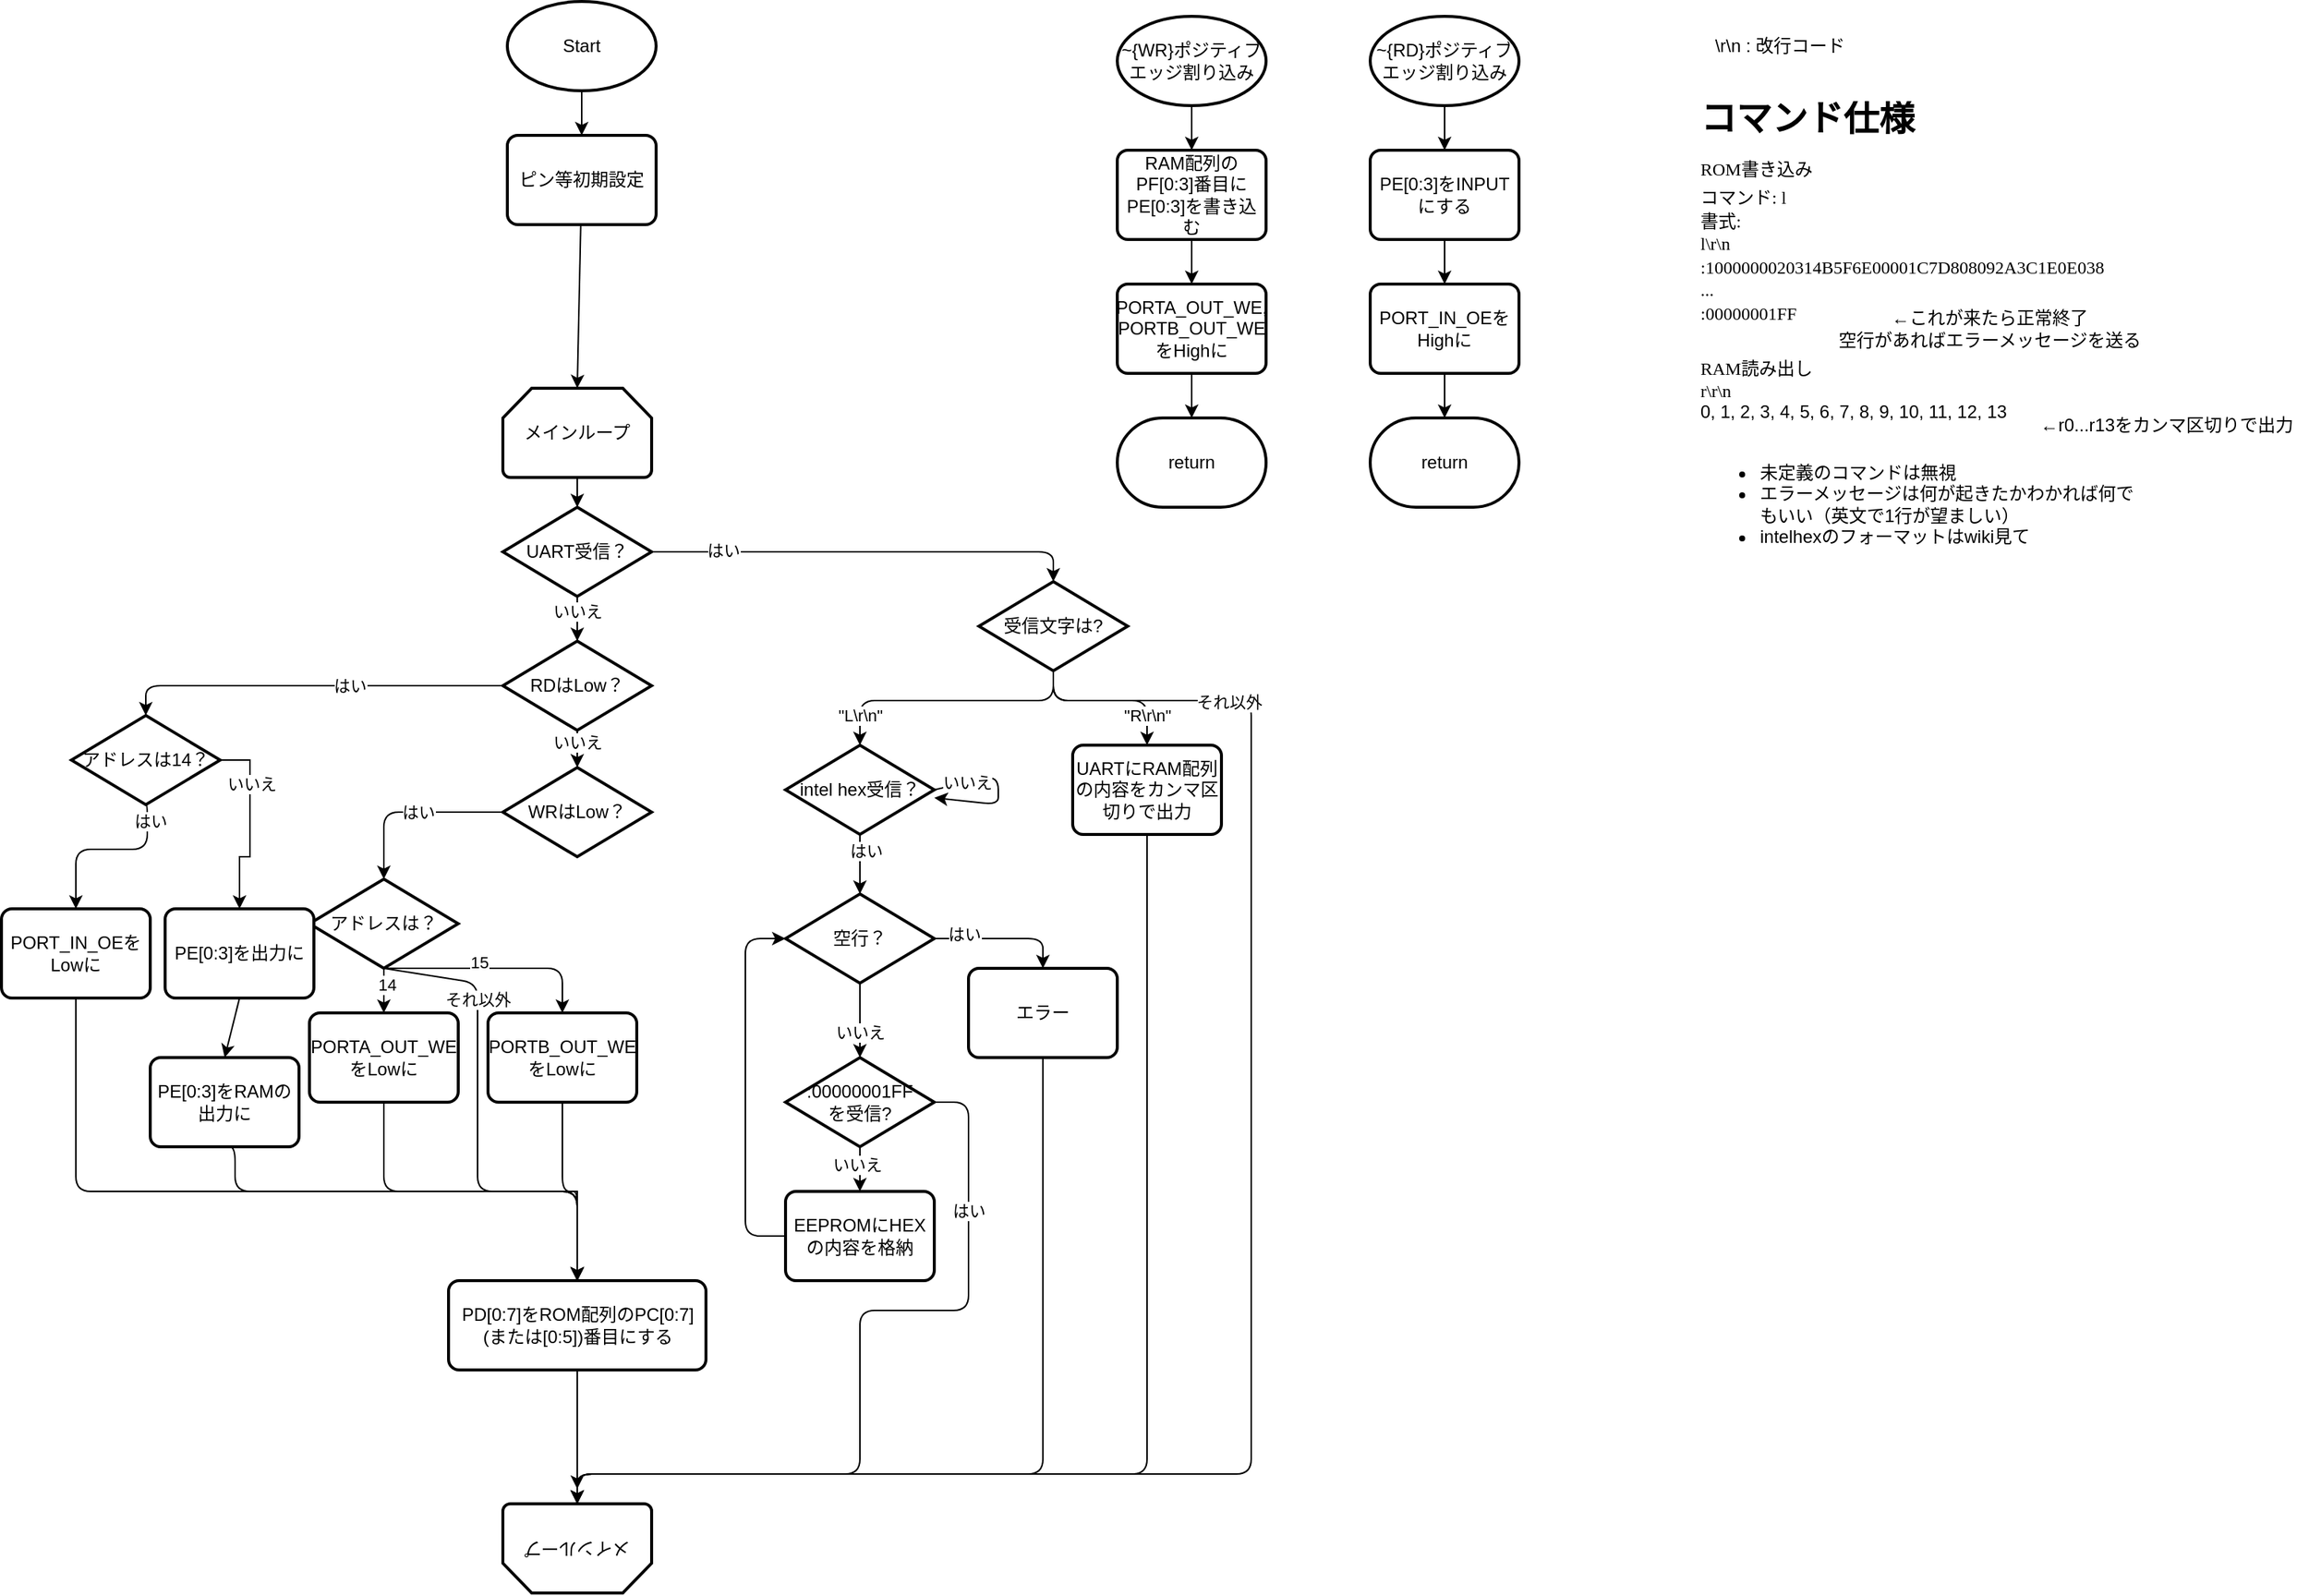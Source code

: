 <mxfile>
    <diagram name="ページ1" id="ZyRBFUfoapcY5uo07v97">
        <mxGraphModel dx="322" dy="466" grid="1" gridSize="10" guides="1" tooltips="1" connect="1" arrows="1" fold="1" page="1" pageScale="1" pageWidth="827" pageHeight="1169" math="0" shadow="0">
            <root>
                <mxCell id="0"/>
                <mxCell id="1" parent="0"/>
                <mxCell id="h3gUuhife9UV1E4KLszD-1" value="Start" style="strokeWidth=2;html=1;shape=mxgraph.flowchart.start_1;whiteSpace=wrap;" parent="1" vertex="1">
                    <mxGeometry x="360" y="40" width="100" height="60" as="geometry"/>
                </mxCell>
                <mxCell id="h3gUuhife9UV1E4KLszD-2" style="edgeStyle=none;html=1;exitX=0.5;exitY=1;exitDx=0;exitDy=0;exitPerimeter=0;entryX=0.5;entryY=0;entryDx=0;entryDy=0;entryPerimeter=0;" parent="1" source="h3gUuhife9UV1E4KLszD-1" edge="1">
                    <mxGeometry relative="1" as="geometry">
                        <mxPoint x="410" y="130" as="targetPoint"/>
                    </mxGeometry>
                </mxCell>
                <mxCell id="h3gUuhife9UV1E4KLszD-3" style="edgeStyle=none;html=1;exitX=0.5;exitY=1;exitDx=0;exitDy=0;exitPerimeter=0;entryX=0.5;entryY=0;entryDx=0;entryDy=0;" parent="1" source="h3gUuhife9UV1E4KLszD-4" target="h3gUuhife9UV1E4KLszD-8" edge="1">
                    <mxGeometry relative="1" as="geometry"/>
                </mxCell>
                <mxCell id="h3gUuhife9UV1E4KLszD-4" value="~{WR}ポジティブエッジ割り込み" style="strokeWidth=2;html=1;shape=mxgraph.flowchart.start_1;whiteSpace=wrap;" parent="1" vertex="1">
                    <mxGeometry x="770" y="50" width="100" height="60" as="geometry"/>
                </mxCell>
                <mxCell id="h3gUuhife9UV1E4KLszD-5" value="" style="edgeStyle=none;html=1;" parent="1" source="h3gUuhife9UV1E4KLszD-6" target="h3gUuhife9UV1E4KLszD-14" edge="1">
                    <mxGeometry relative="1" as="geometry"/>
                </mxCell>
                <mxCell id="h3gUuhife9UV1E4KLszD-6" value="~{RD}ポジティブエッジ割り込み" style="strokeWidth=2;html=1;shape=mxgraph.flowchart.start_1;whiteSpace=wrap;" parent="1" vertex="1">
                    <mxGeometry x="940" y="50" width="100" height="60" as="geometry"/>
                </mxCell>
                <mxCell id="h3gUuhife9UV1E4KLszD-7" style="edgeStyle=none;html=1;exitX=0.5;exitY=1;exitDx=0;exitDy=0;entryX=0.5;entryY=0;entryDx=0;entryDy=0;" parent="1" source="h3gUuhife9UV1E4KLszD-8" target="h3gUuhife9UV1E4KLszD-11" edge="1">
                    <mxGeometry relative="1" as="geometry"/>
                </mxCell>
                <mxCell id="h3gUuhife9UV1E4KLszD-8" value="RAM配列のPF[0:3]番目に&lt;div&gt;PE[0:3]を書き込む&lt;/div&gt;" style="rounded=1;whiteSpace=wrap;html=1;absoluteArcSize=1;arcSize=14;strokeWidth=2;" parent="1" vertex="1">
                    <mxGeometry x="770" y="140" width="100" height="60" as="geometry"/>
                </mxCell>
                <mxCell id="h3gUuhife9UV1E4KLszD-9" value="メインループ" style="strokeWidth=2;html=1;shape=mxgraph.flowchart.loop_limit;whiteSpace=wrap;" parent="1" vertex="1">
                    <mxGeometry x="357" y="300" width="100" height="60" as="geometry"/>
                </mxCell>
                <mxCell id="h3gUuhife9UV1E4KLszD-10" value="" style="edgeStyle=none;html=1;" parent="1" source="h3gUuhife9UV1E4KLszD-11" target="h3gUuhife9UV1E4KLszD-12" edge="1">
                    <mxGeometry relative="1" as="geometry"/>
                </mxCell>
                <mxCell id="h3gUuhife9UV1E4KLszD-11" value="PORTA_OUT_WE,&lt;div&gt;PORTB_OUT_WEをHighに&lt;/div&gt;" style="rounded=1;whiteSpace=wrap;html=1;absoluteArcSize=1;arcSize=14;strokeWidth=2;" parent="1" vertex="1">
                    <mxGeometry x="770" y="230" width="100" height="60" as="geometry"/>
                </mxCell>
                <mxCell id="h3gUuhife9UV1E4KLszD-12" value="return" style="strokeWidth=2;html=1;shape=mxgraph.flowchart.terminator;whiteSpace=wrap;" parent="1" vertex="1">
                    <mxGeometry x="770" y="320" width="100" height="60" as="geometry"/>
                </mxCell>
                <mxCell id="8" style="edgeStyle=none;html=1;entryX=0.5;entryY=0;entryDx=0;entryDy=0;" parent="1" source="h3gUuhife9UV1E4KLszD-14" target="h3gUuhife9UV1E4KLszD-16" edge="1">
                    <mxGeometry relative="1" as="geometry">
                        <mxPoint x="990" y="230" as="targetPoint"/>
                    </mxGeometry>
                </mxCell>
                <mxCell id="h3gUuhife9UV1E4KLszD-14" value="PE[0:3]をINPUT&lt;br&gt;にする" style="rounded=1;whiteSpace=wrap;html=1;absoluteArcSize=1;arcSize=14;strokeWidth=2;" parent="1" vertex="1">
                    <mxGeometry x="940" y="140" width="100" height="60" as="geometry"/>
                </mxCell>
                <mxCell id="h3gUuhife9UV1E4KLszD-15" value="" style="edgeStyle=none;html=1;" parent="1" source="h3gUuhife9UV1E4KLszD-16" target="h3gUuhife9UV1E4KLszD-17" edge="1">
                    <mxGeometry relative="1" as="geometry"/>
                </mxCell>
                <mxCell id="h3gUuhife9UV1E4KLszD-16" value="PORT_IN_OEを&lt;br&gt;Highに" style="rounded=1;whiteSpace=wrap;html=1;absoluteArcSize=1;arcSize=14;strokeWidth=2;" parent="1" vertex="1">
                    <mxGeometry x="940" y="230" width="100" height="60" as="geometry"/>
                </mxCell>
                <mxCell id="h3gUuhife9UV1E4KLszD-17" value="return" style="strokeWidth=2;html=1;shape=mxgraph.flowchart.terminator;whiteSpace=wrap;" parent="1" vertex="1">
                    <mxGeometry x="940" y="320" width="100" height="60" as="geometry"/>
                </mxCell>
                <mxCell id="h3gUuhife9UV1E4KLszD-20" value="ピン等初期設定" style="rounded=1;whiteSpace=wrap;html=1;absoluteArcSize=1;arcSize=14;strokeWidth=2;" parent="1" vertex="1">
                    <mxGeometry x="360" y="130" width="100" height="60" as="geometry"/>
                </mxCell>
                <mxCell id="h3gUuhife9UV1E4KLszD-21" value="メインループ" style="strokeWidth=2;html=1;shape=mxgraph.flowchart.loop_limit;whiteSpace=wrap;rotation=-180;" parent="1" vertex="1">
                    <mxGeometry x="357" y="1050" width="100" height="60" as="geometry"/>
                </mxCell>
                <mxCell id="h3gUuhife9UV1E4KLszD-22" value="" style="edgeStyle=none;html=1;" parent="1" source="h3gUuhife9UV1E4KLszD-24" target="h3gUuhife9UV1E4KLszD-47" edge="1">
                    <mxGeometry relative="1" as="geometry"/>
                </mxCell>
                <mxCell id="h3gUuhife9UV1E4KLszD-23" value="いいえ" style="edgeLabel;html=1;align=center;verticalAlign=middle;resizable=0;points=[];" parent="h3gUuhife9UV1E4KLszD-22" vertex="1" connectable="0">
                    <mxGeometry x="-0.283" relative="1" as="geometry">
                        <mxPoint y="-1" as="offset"/>
                    </mxGeometry>
                </mxCell>
                <mxCell id="h3gUuhife9UV1E4KLszD-24" value="UART受信？" style="strokeWidth=2;html=1;shape=mxgraph.flowchart.decision;whiteSpace=wrap;" parent="1" vertex="1">
                    <mxGeometry x="357" y="380" width="100" height="60" as="geometry"/>
                </mxCell>
                <mxCell id="h3gUuhife9UV1E4KLszD-25" style="edgeStyle=none;html=1;exitX=0.5;exitY=1;exitDx=0;exitDy=0;exitPerimeter=0;entryX=0.5;entryY=0;entryDx=0;entryDy=0;entryPerimeter=0;" parent="1" source="h3gUuhife9UV1E4KLszD-9" target="h3gUuhife9UV1E4KLszD-24" edge="1">
                    <mxGeometry relative="1" as="geometry"/>
                </mxCell>
                <mxCell id="h3gUuhife9UV1E4KLszD-26" style="edgeStyle=orthogonalEdgeStyle;html=1;exitX=0.5;exitY=1;exitDx=0;exitDy=0;exitPerimeter=0;entryX=0.5;entryY=0;entryDx=0;entryDy=0;" parent="1" source="h3gUuhife9UV1E4KLszD-28" target="h3gUuhife9UV1E4KLszD-39" edge="1">
                    <mxGeometry relative="1" as="geometry">
                        <Array as="points">
                            <mxPoint x="727" y="510"/>
                            <mxPoint x="790" y="510"/>
                        </Array>
                    </mxGeometry>
                </mxCell>
                <mxCell id="h3gUuhife9UV1E4KLszD-27" value="&quot;R\r\n&quot;" style="edgeLabel;html=1;align=center;verticalAlign=middle;resizable=0;points=[];" parent="h3gUuhife9UV1E4KLszD-26" vertex="1" connectable="0">
                    <mxGeometry x="0.504" y="1" relative="1" as="geometry">
                        <mxPoint x="-1" y="8" as="offset"/>
                    </mxGeometry>
                </mxCell>
                <mxCell id="h3gUuhife9UV1E4KLszD-28" value="受信文字は?" style="strokeWidth=2;html=1;shape=mxgraph.flowchart.decision;whiteSpace=wrap;" parent="1" vertex="1">
                    <mxGeometry x="677" y="430" width="100" height="60" as="geometry"/>
                </mxCell>
                <mxCell id="h3gUuhife9UV1E4KLszD-29" style="edgeStyle=orthogonalEdgeStyle;html=1;exitX=1;exitY=0.5;exitDx=0;exitDy=0;exitPerimeter=0;entryX=0.5;entryY=0;entryDx=0;entryDy=0;entryPerimeter=0;" parent="1" source="h3gUuhife9UV1E4KLszD-24" target="h3gUuhife9UV1E4KLszD-28" edge="1">
                    <mxGeometry relative="1" as="geometry"/>
                </mxCell>
                <mxCell id="h3gUuhife9UV1E4KLszD-30" value="はい" style="edgeLabel;html=1;align=center;verticalAlign=middle;resizable=0;points=[];" parent="h3gUuhife9UV1E4KLszD-29" vertex="1" connectable="0">
                    <mxGeometry x="-0.672" y="1" relative="1" as="geometry">
                        <mxPoint as="offset"/>
                    </mxGeometry>
                </mxCell>
                <mxCell id="h3gUuhife9UV1E4KLszD-33" value="intel hex受信？" style="strokeWidth=2;html=1;shape=mxgraph.flowchart.decision;whiteSpace=wrap;" parent="1" vertex="1">
                    <mxGeometry x="547" y="540" width="100" height="60" as="geometry"/>
                </mxCell>
                <mxCell id="h3gUuhife9UV1E4KLszD-34" style="edgeStyle=orthogonalEdgeStyle;html=1;exitX=0.5;exitY=1;exitDx=0;exitDy=0;exitPerimeter=0;entryX=0.5;entryY=0;entryDx=0;entryDy=0;entryPerimeter=0;" parent="1" source="h3gUuhife9UV1E4KLszD-28" target="h3gUuhife9UV1E4KLszD-33" edge="1">
                    <mxGeometry relative="1" as="geometry">
                        <Array as="points">
                            <mxPoint x="727" y="510"/>
                            <mxPoint x="597" y="510"/>
                        </Array>
                    </mxGeometry>
                </mxCell>
                <mxCell id="h3gUuhife9UV1E4KLszD-35" value="&quot;L\r\n&quot;" style="edgeLabel;html=1;align=center;verticalAlign=middle;resizable=0;points=[];" parent="h3gUuhife9UV1E4KLszD-34" vertex="1" connectable="0">
                    <mxGeometry x="0.022" y="-1" relative="1" as="geometry">
                        <mxPoint x="-58" y="11" as="offset"/>
                    </mxGeometry>
                </mxCell>
                <mxCell id="h3gUuhife9UV1E4KLszD-38" value="EEPROMにHEXの内容を格納" style="rounded=1;whiteSpace=wrap;html=1;absoluteArcSize=1;arcSize=14;strokeWidth=2;" parent="1" vertex="1">
                    <mxGeometry x="547" y="840" width="100" height="60" as="geometry"/>
                </mxCell>
                <mxCell id="h3gUuhife9UV1E4KLszD-39" value="UARTにRAM配列の内容をカンマ区切りで出力" style="rounded=1;whiteSpace=wrap;html=1;absoluteArcSize=1;arcSize=14;strokeWidth=2;" parent="1" vertex="1">
                    <mxGeometry x="740" y="540" width="100" height="60" as="geometry"/>
                </mxCell>
                <mxCell id="h3gUuhife9UV1E4KLszD-40" style="edgeStyle=orthogonalEdgeStyle;html=1;exitX=0.5;exitY=1;exitDx=0;exitDy=0;entryX=0.5;entryY=1;entryDx=0;entryDy=0;entryPerimeter=0;" parent="1" source="h3gUuhife9UV1E4KLszD-39" target="h3gUuhife9UV1E4KLszD-21" edge="1">
                    <mxGeometry relative="1" as="geometry">
                        <Array as="points">
                            <mxPoint x="790" y="1030"/>
                            <mxPoint x="407" y="1030"/>
                        </Array>
                    </mxGeometry>
                </mxCell>
                <mxCell id="h3gUuhife9UV1E4KLszD-42" style="edgeStyle=orthogonalEdgeStyle;html=1;exitX=0.5;exitY=1;exitDx=0;exitDy=0;entryX=0.5;entryY=1;entryDx=0;entryDy=0;entryPerimeter=0;" parent="1" target="h3gUuhife9UV1E4KLszD-21" edge="1">
                    <mxGeometry relative="1" as="geometry">
                        <Array as="points">
                            <mxPoint x="597" y="1030"/>
                            <mxPoint x="407" y="1030"/>
                        </Array>
                        <mxPoint x="597" y="1010.0" as="sourcePoint"/>
                    </mxGeometry>
                </mxCell>
                <mxCell id="h3gUuhife9UV1E4KLszD-43" style="edgeStyle=orthogonalEdgeStyle;html=1;exitX=0;exitY=0.5;exitDx=0;exitDy=0;exitPerimeter=0;entryX=0.5;entryY=0;entryDx=0;entryDy=0;entryPerimeter=0;" parent="1" source="h3gUuhife9UV1E4KLszD-47" target="h3gUuhife9UV1E4KLszD-94" edge="1">
                    <mxGeometry relative="1" as="geometry">
                        <mxPoint x="117" y="520" as="targetPoint"/>
                    </mxGeometry>
                </mxCell>
                <mxCell id="h3gUuhife9UV1E4KLszD-44" value="はい" style="edgeLabel;html=1;align=center;verticalAlign=middle;resizable=0;points=[];" parent="h3gUuhife9UV1E4KLszD-43" vertex="1" connectable="0">
                    <mxGeometry x="-0.405" y="-2" relative="1" as="geometry">
                        <mxPoint x="-26" y="2" as="offset"/>
                    </mxGeometry>
                </mxCell>
                <mxCell id="h3gUuhife9UV1E4KLszD-45" value="" style="edgeStyle=none;html=1;" parent="1" source="h3gUuhife9UV1E4KLszD-47" target="h3gUuhife9UV1E4KLszD-57" edge="1">
                    <mxGeometry relative="1" as="geometry"/>
                </mxCell>
                <mxCell id="h3gUuhife9UV1E4KLszD-46" value="いいえ" style="edgeLabel;html=1;align=center;verticalAlign=middle;resizable=0;points=[];" parent="h3gUuhife9UV1E4KLszD-45" vertex="1" connectable="0">
                    <mxGeometry x="-0.39" relative="1" as="geometry">
                        <mxPoint as="offset"/>
                    </mxGeometry>
                </mxCell>
                <mxCell id="h3gUuhife9UV1E4KLszD-47" value="RDはLow？" style="strokeWidth=2;html=1;shape=mxgraph.flowchart.decision;whiteSpace=wrap;" parent="1" vertex="1">
                    <mxGeometry x="357" y="470" width="100" height="60" as="geometry"/>
                </mxCell>
                <mxCell id="h3gUuhife9UV1E4KLszD-48" value="" style="edgeStyle=orthogonalEdgeStyle;html=1;entryX=0.5;entryY=0;entryDx=0;entryDy=0;" parent="1" target="h3gUuhife9UV1E4KLszD-67" edge="1">
                    <mxGeometry relative="1" as="geometry">
                        <mxPoint x="117" y="580" as="sourcePoint"/>
                        <mxPoint x="117" y="615" as="targetPoint"/>
                        <Array as="points">
                            <mxPoint x="118" y="580"/>
                            <mxPoint x="118" y="610"/>
                            <mxPoint x="70" y="610"/>
                        </Array>
                    </mxGeometry>
                </mxCell>
                <mxCell id="h3gUuhife9UV1E4KLszD-95" value="はい" style="edgeLabel;html=1;align=center;verticalAlign=middle;resizable=0;points=[];" parent="h3gUuhife9UV1E4KLszD-48" vertex="1" connectable="0">
                    <mxGeometry x="-0.804" y="2" relative="1" as="geometry">
                        <mxPoint as="offset"/>
                    </mxGeometry>
                </mxCell>
                <mxCell id="h3gUuhife9UV1E4KLszD-53" style="edgeStyle=orthogonalEdgeStyle;html=1;exitX=0;exitY=0.5;exitDx=0;exitDy=0;exitPerimeter=0;entryX=0.5;entryY=0;entryDx=0;entryDy=0;entryPerimeter=0;" parent="1" source="h3gUuhife9UV1E4KLszD-57" target="h3gUuhife9UV1E4KLszD-66" edge="1">
                    <mxGeometry relative="1" as="geometry">
                        <mxPoint x="277" y="630" as="targetPoint"/>
                    </mxGeometry>
                </mxCell>
                <mxCell id="h3gUuhife9UV1E4KLszD-54" value="はい" style="edgeLabel;html=1;align=center;verticalAlign=middle;resizable=0;points=[];" parent="h3gUuhife9UV1E4KLszD-53" vertex="1" connectable="0">
                    <mxGeometry x="-0.089" relative="1" as="geometry">
                        <mxPoint as="offset"/>
                    </mxGeometry>
                </mxCell>
                <mxCell id="h3gUuhife9UV1E4KLszD-57" value="WRはLow？" style="strokeWidth=2;html=1;shape=mxgraph.flowchart.decision;whiteSpace=wrap;" parent="1" vertex="1">
                    <mxGeometry x="357" y="555" width="100" height="60" as="geometry"/>
                </mxCell>
                <mxCell id="h3gUuhife9UV1E4KLszD-59" value="&lt;h1 style=&quot;margin-top: 0px; line-height: 100%;&quot;&gt;&lt;font data-font-src=&quot;https://fonts.googleapis.com/css?family=Noto+Sans+JP&quot; face=&quot;Noto Sans JP&quot;&gt;コマンド仕様&lt;/font&gt;&lt;/h1&gt;&lt;p style=&quot;line-height: 100%;&quot;&gt;&lt;font data-font-src=&quot;https://fonts.googleapis.com/css?family=Noto+Sans+JP&quot; face=&quot;Noto Sans JP&quot;&gt;ROM書き込み&lt;/font&gt;&lt;/p&gt;&lt;p style=&quot;line-height: 30%;&quot;&gt;&lt;font data-font-src=&quot;https://fonts.googleapis.com/css?family=Noto+Sans+JP&quot; face=&quot;Noto Sans JP&quot;&gt;コマンド: l&lt;/font&gt;&lt;/p&gt;&lt;p style=&quot;line-height: 30%;&quot;&gt;&lt;font data-font-src=&quot;https://fonts.googleapis.com/css?family=Noto+Sans+JP&quot; face=&quot;Noto Sans JP&quot;&gt;書式:&lt;/font&gt;&lt;/p&gt;&lt;p style=&quot;line-height: 30%;&quot;&gt;&lt;font data-font-src=&quot;https://fonts.googleapis.com/css?family=Noto+Sans+JP&quot; face=&quot;Noto Sans JP&quot;&gt;l\r\n&lt;/font&gt;&lt;/p&gt;&lt;p style=&quot;line-height: 30%;&quot;&gt;&lt;font data-font-src=&quot;https://fonts.googleapis.com/css?family=Noto+Sans+JP&quot; face=&quot;Noto Sans JP&quot;&gt;:1000000020314B5F6E00001C7D808092A3C1E0E038&lt;/font&gt;&lt;/p&gt;&lt;p style=&quot;line-height: 30%;&quot;&gt;&lt;font data-font-src=&quot;https://fonts.googleapis.com/css?family=Noto+Sans+JP&quot; face=&quot;Noto Sans JP&quot;&gt;...&lt;/font&gt;&lt;/p&gt;&lt;p style=&quot;line-height: 30%;&quot;&gt;&lt;font face=&quot;Noto Sans JP&quot;&gt;:00000001FF&lt;/font&gt;&lt;/p&gt;&lt;p style=&quot;line-height: 30%;&quot;&gt;&lt;font face=&quot;Noto Sans JP&quot;&gt;&lt;br&gt;&lt;/font&gt;&lt;/p&gt;&lt;div&gt;&lt;font face=&quot;Noto Sans JP&quot;&gt;RAM読み出し&lt;/font&gt;&lt;/div&gt;&lt;div&gt;&lt;div&gt;&lt;font face=&quot;Noto Sans JP&quot;&gt;r\r\n&lt;/font&gt;&lt;/div&gt;&lt;/div&gt;&lt;div&gt;0, 1, 2, 3, 4, 5, 6, 7, 8, 9, 10, 11, 12, 13&lt;/div&gt;&lt;div&gt;&lt;br&gt;&lt;/div&gt;&lt;div&gt;&lt;ul&gt;&lt;li&gt;未定義のコマンドは無視&lt;/li&gt;&lt;li&gt;エラーメッセージは何が起きたかわかれば何でもいい（英文で1行が望ましい）&lt;/li&gt;&lt;li&gt;intelhexのフォーマットはwiki見て&lt;/li&gt;&lt;/ul&gt;&lt;/div&gt;" style="text;html=1;whiteSpace=wrap;overflow=hidden;rounded=0;" parent="1" vertex="1">
                    <mxGeometry x="1160" y="100" width="300" height="390" as="geometry"/>
                </mxCell>
                <mxCell id="h3gUuhife9UV1E4KLszD-62" style="edgeStyle=none;html=1;exitX=0.5;exitY=1;exitDx=0;exitDy=0;exitPerimeter=0;entryX=0.5;entryY=0;entryDx=0;entryDy=0;" parent="1" source="h3gUuhife9UV1E4KLszD-66" target="h3gUuhife9UV1E4KLszD-69" edge="1">
                    <mxGeometry relative="1" as="geometry"/>
                </mxCell>
                <mxCell id="h3gUuhife9UV1E4KLszD-63" value="14" style="edgeLabel;html=1;align=center;verticalAlign=middle;resizable=0;points=[];" parent="h3gUuhife9UV1E4KLszD-62" vertex="1" connectable="0">
                    <mxGeometry x="-0.267" y="2" relative="1" as="geometry">
                        <mxPoint as="offset"/>
                    </mxGeometry>
                </mxCell>
                <mxCell id="h3gUuhife9UV1E4KLszD-64" style="edgeStyle=orthogonalEdgeStyle;html=1;exitX=0.5;exitY=1;exitDx=0;exitDy=0;exitPerimeter=0;entryX=0.5;entryY=0;entryDx=0;entryDy=0;" parent="1" source="h3gUuhife9UV1E4KLszD-66" target="h3gUuhife9UV1E4KLszD-71" edge="1">
                    <mxGeometry relative="1" as="geometry">
                        <Array as="points">
                            <mxPoint x="397" y="690"/>
                        </Array>
                    </mxGeometry>
                </mxCell>
                <mxCell id="h3gUuhife9UV1E4KLszD-65" value="15" style="edgeLabel;html=1;align=center;verticalAlign=middle;resizable=0;points=[];" parent="h3gUuhife9UV1E4KLszD-64" vertex="1" connectable="0">
                    <mxGeometry x="-0.153" y="4" relative="1" as="geometry">
                        <mxPoint as="offset"/>
                    </mxGeometry>
                </mxCell>
                <mxCell id="2" style="edgeStyle=none;html=1;exitX=0.5;exitY=1;exitDx=0;exitDy=0;exitPerimeter=0;entryX=0.5;entryY=0;entryDx=0;entryDy=0;" parent="1" source="h3gUuhife9UV1E4KLszD-66" target="h3gUuhife9UV1E4KLszD-89" edge="1">
                    <mxGeometry relative="1" as="geometry">
                        <mxPoint x="400" y="820.851" as="targetPoint"/>
                        <Array as="points">
                            <mxPoint x="340" y="700"/>
                            <mxPoint x="340" y="840"/>
                            <mxPoint x="407" y="840"/>
                        </Array>
                    </mxGeometry>
                </mxCell>
                <mxCell id="3" value="それ以外" style="edgeLabel;html=1;align=center;verticalAlign=middle;resizable=0;points=[];" parent="2" vertex="1" connectable="0">
                    <mxGeometry x="-0.361" relative="1" as="geometry">
                        <mxPoint y="-31" as="offset"/>
                    </mxGeometry>
                </mxCell>
                <mxCell id="h3gUuhife9UV1E4KLszD-66" value="アドレスは？" style="strokeWidth=2;html=1;shape=mxgraph.flowchart.decision;whiteSpace=wrap;" parent="1" vertex="1">
                    <mxGeometry x="227" y="630" width="100" height="60" as="geometry"/>
                </mxCell>
                <mxCell id="38" style="edgeStyle=orthogonalEdgeStyle;html=1;exitX=0.5;exitY=1;exitDx=0;exitDy=0;entryX=0.5;entryY=0;entryDx=0;entryDy=0;" edge="1" parent="1" source="h3gUuhife9UV1E4KLszD-67" target="h3gUuhife9UV1E4KLszD-89">
                    <mxGeometry relative="1" as="geometry">
                        <Array as="points">
                            <mxPoint x="70" y="840"/>
                            <mxPoint x="407" y="840"/>
                        </Array>
                    </mxGeometry>
                </mxCell>
                <mxCell id="h3gUuhife9UV1E4KLszD-67" value="PORT_IN_OEをLowに" style="rounded=1;whiteSpace=wrap;html=1;absoluteArcSize=1;arcSize=14;strokeWidth=2;" parent="1" vertex="1">
                    <mxGeometry x="20" y="650" width="100" height="60" as="geometry"/>
                </mxCell>
                <mxCell id="h3gUuhife9UV1E4KLszD-68" style="edgeStyle=orthogonalEdgeStyle;html=1;exitX=0.5;exitY=1;exitDx=0;exitDy=0;entryX=0.5;entryY=0;entryDx=0;entryDy=0;" parent="1" source="h3gUuhife9UV1E4KLszD-69" target="h3gUuhife9UV1E4KLszD-89" edge="1">
                    <mxGeometry relative="1" as="geometry"/>
                </mxCell>
                <mxCell id="h3gUuhife9UV1E4KLszD-69" value="PORTA_OUT_WEをLowに" style="rounded=1;whiteSpace=wrap;html=1;absoluteArcSize=1;arcSize=14;strokeWidth=2;" parent="1" vertex="1">
                    <mxGeometry x="227" y="720" width="100" height="60" as="geometry"/>
                </mxCell>
                <mxCell id="h3gUuhife9UV1E4KLszD-70" style="edgeStyle=orthogonalEdgeStyle;html=1;exitX=0.5;exitY=1;exitDx=0;exitDy=0;entryX=0.5;entryY=0;entryDx=0;entryDy=0;" parent="1" source="h3gUuhife9UV1E4KLszD-71" target="h3gUuhife9UV1E4KLszD-89" edge="1">
                    <mxGeometry relative="1" as="geometry"/>
                </mxCell>
                <mxCell id="h3gUuhife9UV1E4KLszD-71" value="PORTB_OUT_WEをLowに" style="rounded=1;whiteSpace=wrap;html=1;absoluteArcSize=1;arcSize=14;strokeWidth=2;" parent="1" vertex="1">
                    <mxGeometry x="347" y="720" width="100" height="60" as="geometry"/>
                </mxCell>
                <mxCell id="h3gUuhife9UV1E4KLszD-72" value="\r\n : 改行コード" style="text;html=1;align=center;verticalAlign=middle;resizable=0;points=[];autosize=1;strokeColor=none;fillColor=none;" parent="1" vertex="1">
                    <mxGeometry x="1160" y="55" width="110" height="30" as="geometry"/>
                </mxCell>
                <mxCell id="h3gUuhife9UV1E4KLszD-73" value="←r0...r13をカンマ区切りで出力" style="text;html=1;align=center;verticalAlign=middle;resizable=0;points=[];autosize=1;strokeColor=none;fillColor=none;" parent="1" vertex="1">
                    <mxGeometry x="1380" y="310" width="190" height="30" as="geometry"/>
                </mxCell>
                <mxCell id="h3gUuhife9UV1E4KLszD-74" value="←これが来たら正常終了&lt;div&gt;空行があればエラーメッセージを送る&lt;/div&gt;" style="text;html=1;align=center;verticalAlign=middle;resizable=0;points=[];autosize=1;strokeColor=none;fillColor=none;" parent="1" vertex="1">
                    <mxGeometry x="1241" y="240" width="230" height="40" as="geometry"/>
                </mxCell>
                <mxCell id="h3gUuhife9UV1E4KLszD-75" style="edgeStyle=orthogonalEdgeStyle;html=1;exitX=0.5;exitY=1;exitDx=0;exitDy=0;exitPerimeter=0;entryX=0.5;entryY=1;entryDx=0;entryDy=0;entryPerimeter=0;" parent="1" source="h3gUuhife9UV1E4KLszD-28" target="h3gUuhife9UV1E4KLszD-21" edge="1">
                    <mxGeometry relative="1" as="geometry">
                        <Array as="points">
                            <mxPoint x="727" y="510"/>
                            <mxPoint x="860" y="510"/>
                            <mxPoint x="860" y="1030"/>
                            <mxPoint x="407" y="1030"/>
                        </Array>
                    </mxGeometry>
                </mxCell>
                <mxCell id="h3gUuhife9UV1E4KLszD-76" value="それ以外" style="edgeLabel;html=1;align=center;verticalAlign=middle;resizable=0;points=[];" parent="h3gUuhife9UV1E4KLszD-75" vertex="1" connectable="0">
                    <mxGeometry x="-0.759" relative="1" as="geometry">
                        <mxPoint y="1" as="offset"/>
                    </mxGeometry>
                </mxCell>
                <mxCell id="h3gUuhife9UV1E4KLszD-78" value="" style="edgeStyle=none;html=1;" parent="1" source="h3gUuhife9UV1E4KLszD-33" target="h3gUuhife9UV1E4KLszD-82" edge="1">
                    <mxGeometry relative="1" as="geometry">
                        <mxPoint x="597" y="600" as="sourcePoint"/>
                        <mxPoint x="597" y="860" as="targetPoint"/>
                    </mxGeometry>
                </mxCell>
                <mxCell id="h3gUuhife9UV1E4KLszD-79" value="はい" style="edgeLabel;html=1;align=center;verticalAlign=middle;resizable=0;points=[];" parent="h3gUuhife9UV1E4KLszD-78" vertex="1" connectable="0">
                    <mxGeometry x="-0.461" y="4" relative="1" as="geometry">
                        <mxPoint as="offset"/>
                    </mxGeometry>
                </mxCell>
                <mxCell id="h3gUuhife9UV1E4KLszD-80" style="edgeStyle=orthogonalEdgeStyle;html=1;exitX=1;exitY=0.5;exitDx=0;exitDy=0;exitPerimeter=0;entryX=0.5;entryY=0;entryDx=0;entryDy=0;" parent="1" source="h3gUuhife9UV1E4KLszD-82" target="h3gUuhife9UV1E4KLszD-84" edge="1">
                    <mxGeometry relative="1" as="geometry"/>
                </mxCell>
                <mxCell id="h3gUuhife9UV1E4KLszD-81" value="はい" style="edgeLabel;html=1;align=center;verticalAlign=middle;resizable=0;points=[];" parent="h3gUuhife9UV1E4KLszD-80" vertex="1" connectable="0">
                    <mxGeometry x="-0.561" y="3" relative="1" as="geometry">
                        <mxPoint x="-1" as="offset"/>
                    </mxGeometry>
                </mxCell>
                <mxCell id="h3gUuhife9UV1E4KLszD-82" value="空行？" style="strokeWidth=2;html=1;shape=mxgraph.flowchart.decision;whiteSpace=wrap;" parent="1" vertex="1">
                    <mxGeometry x="547" y="640" width="100" height="60" as="geometry"/>
                </mxCell>
                <mxCell id="h3gUuhife9UV1E4KLszD-83" style="edgeStyle=orthogonalEdgeStyle;html=1;exitX=0.5;exitY=1;exitDx=0;exitDy=0;entryX=0.5;entryY=1;entryDx=0;entryDy=0;entryPerimeter=0;" parent="1" source="h3gUuhife9UV1E4KLszD-84" target="h3gUuhife9UV1E4KLszD-21" edge="1">
                    <mxGeometry relative="1" as="geometry">
                        <mxPoint x="670" y="1071.176" as="targetPoint"/>
                        <Array as="points">
                            <mxPoint x="720" y="1030"/>
                            <mxPoint x="407" y="1030"/>
                        </Array>
                    </mxGeometry>
                </mxCell>
                <mxCell id="h3gUuhife9UV1E4KLszD-84" value="エラー" style="rounded=1;whiteSpace=wrap;html=1;absoluteArcSize=1;arcSize=14;strokeWidth=2;" parent="1" vertex="1">
                    <mxGeometry x="670" y="690" width="100" height="60" as="geometry"/>
                </mxCell>
                <mxCell id="22" style="edgeStyle=none;html=1;entryX=0.5;entryY=0;entryDx=0;entryDy=0;" parent="1" source="h3gUuhife9UV1E4KLszD-86" target="h3gUuhife9UV1E4KLszD-38" edge="1">
                    <mxGeometry relative="1" as="geometry"/>
                </mxCell>
                <mxCell id="23" value="いいえ" style="edgeLabel;html=1;align=center;verticalAlign=middle;resizable=0;points=[];" parent="22" vertex="1" connectable="0">
                    <mxGeometry x="-0.245" y="-2" relative="1" as="geometry">
                        <mxPoint as="offset"/>
                    </mxGeometry>
                </mxCell>
                <mxCell id="24" style="edgeStyle=none;html=1;endArrow=none;endFill=0;" parent="1" source="h3gUuhife9UV1E4KLszD-86" edge="1">
                    <mxGeometry relative="1" as="geometry">
                        <mxPoint x="597" y="1010" as="targetPoint"/>
                        <Array as="points">
                            <mxPoint x="670" y="780"/>
                            <mxPoint x="670" y="920"/>
                            <mxPoint x="597" y="920"/>
                        </Array>
                    </mxGeometry>
                </mxCell>
                <mxCell id="25" value="はい" style="edgeLabel;html=1;align=center;verticalAlign=middle;resizable=0;points=[];" parent="24" vertex="1" connectable="0">
                    <mxGeometry x="-0.41" relative="1" as="geometry">
                        <mxPoint as="offset"/>
                    </mxGeometry>
                </mxCell>
                <mxCell id="h3gUuhife9UV1E4KLszD-86" value="&lt;span style=&quot;font-family: monospace; font-size: 0px; text-align: start; text-wrap-mode: nowrap;&quot;&gt;%3CmxGraphModel%3E%3Croot%3E%3CmxCell%20id%3D%220%22%2F%3E%3CmxCell%20id%3D%221%22%20parent%3D%220%22%2F%3E%3CmxCell%20id%3D%222%22%20value%3D%22%E7%A9%BA%E8%A1%8C%EF%BC%9F%22%20style%3D%22strokeWidth%3D2%3Bhtml%3D1%3Bshape%3Dmxgraph.flowchart.decision%3BwhiteSpace%3Dwrap%3B%22%20vertex%3D%221%22%20parent%3D%221%22%3E%3CmxGeometry%20x%3D%22547%22%20y%3D%22640%22%20width%3D%22100%22%20height%3D%2260%22%20as%3D%22geometry%22%2F%3E%3C%2FmxCell%3E%3C%2Froot%3E%3C%2FmxGraphModel%3E&lt;/span&gt;&lt;span style=&quot;background-color: transparent; font-size: 0px; text-wrap-mode: nowrap;&quot;&gt;&lt;font face=&quot;monospace&quot;&gt;:00000001FF&lt;/font&gt;&lt;/span&gt;&lt;span style=&quot;background-color: transparent; text-align: start;&quot;&gt;:00000001FF&lt;/span&gt;&lt;div&gt;&lt;span style=&quot;background-color: transparent; text-align: start;&quot;&gt;を受信?&lt;/span&gt;&lt;/div&gt;" style="strokeWidth=2;html=1;shape=mxgraph.flowchart.decision;whiteSpace=wrap;" parent="1" vertex="1">
                    <mxGeometry x="547" y="750" width="100" height="60" as="geometry"/>
                </mxCell>
                <mxCell id="h3gUuhife9UV1E4KLszD-101" style="edgeStyle=orthogonalEdgeStyle;rounded=0;orthogonalLoop=1;jettySize=auto;html=1;exitX=0.5;exitY=1;exitDx=0;exitDy=0;" parent="1" source="h3gUuhife9UV1E4KLszD-89" edge="1">
                    <mxGeometry relative="1" as="geometry">
                        <mxPoint x="407" y="1040" as="targetPoint"/>
                    </mxGeometry>
                </mxCell>
                <mxCell id="h3gUuhife9UV1E4KLszD-89" value="PD[0:7]をROM配列のPC[0:7](または[0:5])番目にする" style="rounded=1;whiteSpace=wrap;html=1;absoluteArcSize=1;arcSize=14;strokeWidth=2;" parent="1" vertex="1">
                    <mxGeometry x="320.5" y="900" width="173" height="60" as="geometry"/>
                </mxCell>
                <mxCell id="h3gUuhife9UV1E4KLszD-91" style="edgeStyle=none;html=1;exitX=1;exitY=0.5;exitDx=0;exitDy=0;exitPerimeter=0;" parent="1" source="h3gUuhife9UV1E4KLszD-33" target="h3gUuhife9UV1E4KLszD-33" edge="1">
                    <mxGeometry relative="1" as="geometry">
                        <Array as="points">
                            <mxPoint x="690" y="570"/>
                        </Array>
                    </mxGeometry>
                </mxCell>
                <mxCell id="h3gUuhife9UV1E4KLszD-92" value="いいえ" style="edgeLabel;html=1;align=center;verticalAlign=middle;resizable=0;points=[];" parent="h3gUuhife9UV1E4KLszD-91" vertex="1" connectable="0">
                    <mxGeometry x="-0.591" relative="1" as="geometry">
                        <mxPoint as="offset"/>
                    </mxGeometry>
                </mxCell>
                <mxCell id="h3gUuhife9UV1E4KLszD-103" style="edgeStyle=orthogonalEdgeStyle;rounded=0;orthogonalLoop=1;jettySize=auto;html=1;exitX=0.5;exitY=1;exitDx=0;exitDy=0;entryX=0.5;entryY=0;entryDx=0;entryDy=0;" parent="1" target="h3gUuhife9UV1E4KLszD-89" edge="1">
                    <mxGeometry relative="1" as="geometry">
                        <Array as="points">
                            <mxPoint x="407" y="840"/>
                        </Array>
                        <mxPoint x="160" y="840" as="sourcePoint"/>
                    </mxGeometry>
                </mxCell>
                <mxCell id="h3gUuhife9UV1E4KLszD-94" value="アドレスは14？" style="strokeWidth=2;html=1;shape=mxgraph.flowchart.decision;whiteSpace=wrap;" parent="1" vertex="1">
                    <mxGeometry x="67" y="520" width="100" height="60" as="geometry"/>
                </mxCell>
                <mxCell id="16" style="edgeStyle=none;html=1;entryX=0.5;entryY=0;entryDx=0;entryDy=0;entryPerimeter=0;" parent="1" source="h3gUuhife9UV1E4KLszD-20" target="h3gUuhife9UV1E4KLszD-9" edge="1">
                    <mxGeometry relative="1" as="geometry"/>
                </mxCell>
                <mxCell id="20" style="edgeStyle=none;html=1;entryX=0.5;entryY=0;entryDx=0;entryDy=0;entryPerimeter=0;" parent="1" source="h3gUuhife9UV1E4KLszD-82" target="h3gUuhife9UV1E4KLszD-86" edge="1">
                    <mxGeometry relative="1" as="geometry"/>
                </mxCell>
                <mxCell id="21" value="いいえ" style="edgeLabel;html=1;align=center;verticalAlign=middle;resizable=0;points=[];" parent="20" vertex="1" connectable="0">
                    <mxGeometry x="0.316" relative="1" as="geometry">
                        <mxPoint as="offset"/>
                    </mxGeometry>
                </mxCell>
                <mxCell id="26" style="edgeStyle=none;html=1;entryX=0;entryY=0.5;entryDx=0;entryDy=0;entryPerimeter=0;" parent="1" source="h3gUuhife9UV1E4KLszD-38" target="h3gUuhife9UV1E4KLszD-82" edge="1">
                    <mxGeometry relative="1" as="geometry">
                        <Array as="points">
                            <mxPoint x="520" y="870"/>
                            <mxPoint x="520" y="670"/>
                        </Array>
                    </mxGeometry>
                </mxCell>
                <mxCell id="37" style="edgeStyle=orthogonalEdgeStyle;html=1;exitX=0.5;exitY=1;exitDx=0;exitDy=0;entryX=0.5;entryY=0;entryDx=0;entryDy=0;" edge="1" parent="1" source="29" target="h3gUuhife9UV1E4KLszD-89">
                    <mxGeometry relative="1" as="geometry">
                        <Array as="points">
                            <mxPoint x="177" y="840"/>
                            <mxPoint x="407" y="840"/>
                        </Array>
                    </mxGeometry>
                </mxCell>
                <mxCell id="29" value="PE[0:3]をRAMの出力に" style="rounded=1;whiteSpace=wrap;html=1;absoluteArcSize=1;arcSize=14;strokeWidth=2;" vertex="1" parent="1">
                    <mxGeometry x="120" y="750" width="100" height="60" as="geometry"/>
                </mxCell>
                <mxCell id="33" value="" style="edgeStyle=orthogonalEdgeStyle;rounded=0;orthogonalLoop=1;jettySize=auto;html=1;exitX=1;exitY=0.5;exitDx=0;exitDy=0;exitPerimeter=0;entryX=0.5;entryY=0;entryDx=0;entryDy=0;" edge="1" parent="1" source="h3gUuhife9UV1E4KLszD-94" target="32">
                    <mxGeometry relative="1" as="geometry">
                        <mxPoint x="167" y="550" as="sourcePoint"/>
                        <mxPoint x="177" y="650" as="targetPoint"/>
                    </mxGeometry>
                </mxCell>
                <mxCell id="34" value="いいえ" style="edgeLabel;html=1;align=center;verticalAlign=middle;resizable=0;points=[];" vertex="1" connectable="0" parent="33">
                    <mxGeometry x="-0.444" y="1" relative="1" as="geometry">
                        <mxPoint as="offset"/>
                    </mxGeometry>
                </mxCell>
                <mxCell id="35" style="edgeStyle=none;html=1;exitX=0.5;exitY=1;exitDx=0;exitDy=0;entryX=0.5;entryY=0;entryDx=0;entryDy=0;" edge="1" parent="1" source="32" target="29">
                    <mxGeometry relative="1" as="geometry"/>
                </mxCell>
                <mxCell id="32" value="PE[0:3]を出力に" style="rounded=1;whiteSpace=wrap;html=1;absoluteArcSize=1;arcSize=14;strokeWidth=2;" vertex="1" parent="1">
                    <mxGeometry x="130" y="650" width="100" height="60" as="geometry"/>
                </mxCell>
            </root>
        </mxGraphModel>
    </diagram>
</mxfile>